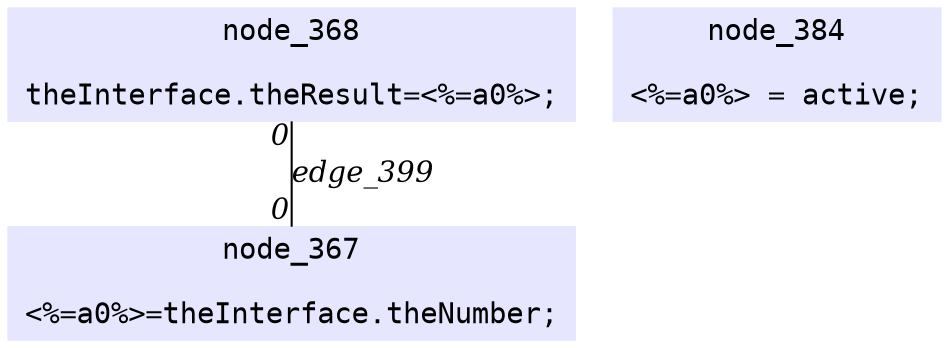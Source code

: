digraph g{node_367 [shape=box, style=filled, color="0.66 0.1 1.0", fontname="Courier", label="node_367

<%=a0%>=theInterface.theNumber;
" ]
node_368 [shape=box, style=filled, color="0.66 0.1 1.0", fontname="Courier", label="node_368

theInterface.theResult=<%=a0%>;
" ]
node_384 [shape=box, style=filled, color="0.66 0.1 1.0", fontname="Courier", label="node_384

<%=a0%> = active;
" ]
node_368 -> node_367 [dir=none, arrowHead=none, fontname="Times-Italic", label="edge_399",  headlabel="0", taillabel="0" ]
}